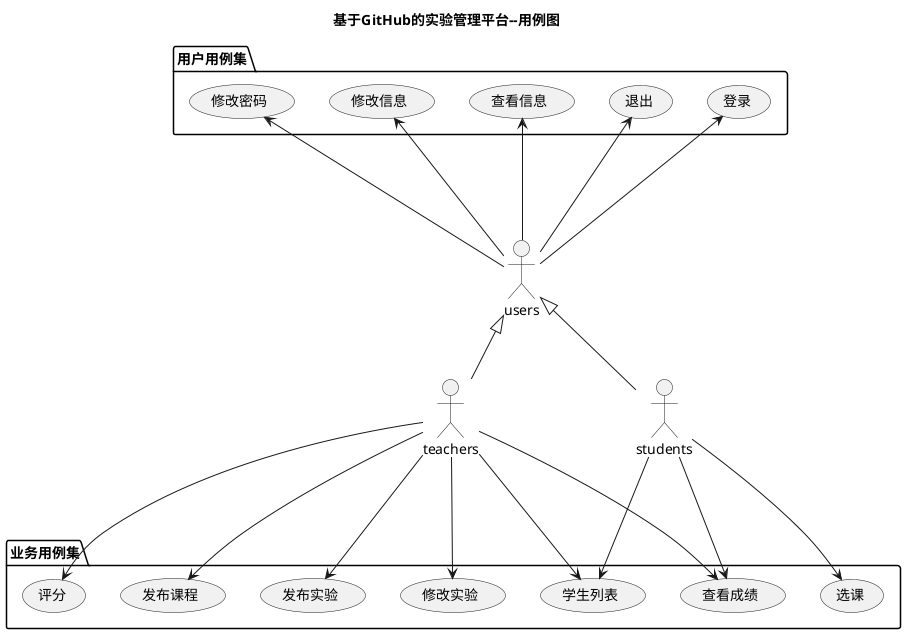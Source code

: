 @startuml
title 基于GitHub的实验管理平台--用例图
actor teachers
actor students
actor users
users <|-- teachers
users <|-- students

package 用户用例集 {
users --up-> (登录)
users --up-> (退出)
users --up-> (查看信息)
users --up-> (修改信息)
users --up-> (修改密码)
}
package 业务用例集 {
teachers ---> (评分)
teachers ---> (查看成绩)
teachers ---> (发布课程)
teachers ---> (发布实验)
teachers ---> (修改实验)
teachers ---> (学生列表)
students ---> (学生列表)
students ---> (查看成绩)
students ---> (选课)
}

@enduml
